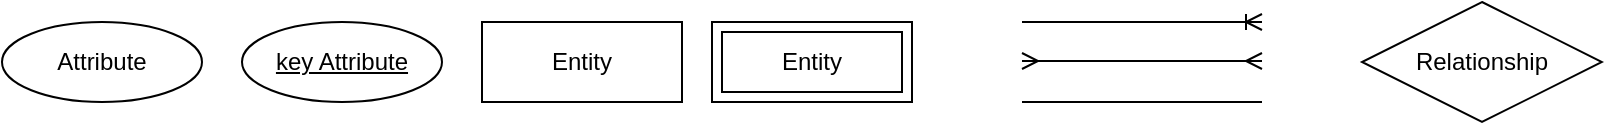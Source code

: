 <mxfile version="13.9.9" type="device"><diagram id="R2lEEEUBdFMjLlhIrx00" name="Page-1"><mxGraphModel dx="1086" dy="806" grid="1" gridSize="10" guides="1" tooltips="1" connect="1" arrows="1" fold="1" page="1" pageScale="1" pageWidth="850" pageHeight="1100" math="0" shadow="0" extFonts="Permanent Marker^https://fonts.googleapis.com/css?family=Permanent+Marker"><root><mxCell id="0"/><mxCell id="1" parent="0"/><mxCell id="CxnYrE6sN3gngD6PPDKP-2" value="Attribute" style="ellipse;whiteSpace=wrap;html=1;align=center;" vertex="1" parent="1"><mxGeometry x="20" y="20" width="100" height="40" as="geometry"/></mxCell><mxCell id="CxnYrE6sN3gngD6PPDKP-3" value="key Attribute" style="ellipse;whiteSpace=wrap;html=1;align=center;fontStyle=4;" vertex="1" parent="1"><mxGeometry x="140" y="20" width="100" height="40" as="geometry"/></mxCell><mxCell id="CxnYrE6sN3gngD6PPDKP-4" value="Entity" style="whiteSpace=wrap;html=1;align=center;" vertex="1" parent="1"><mxGeometry x="260" y="20" width="100" height="40" as="geometry"/></mxCell><mxCell id="CxnYrE6sN3gngD6PPDKP-5" value="Entity" style="shape=ext;margin=3;double=1;whiteSpace=wrap;html=1;align=center;" vertex="1" parent="1"><mxGeometry x="375" y="20" width="100" height="40" as="geometry"/></mxCell><mxCell id="CxnYrE6sN3gngD6PPDKP-6" value="Relationship" style="shape=rhombus;perimeter=rhombusPerimeter;whiteSpace=wrap;html=1;align=center;" vertex="1" parent="1"><mxGeometry x="700" y="10" width="120" height="60" as="geometry"/></mxCell><mxCell id="CxnYrE6sN3gngD6PPDKP-12" value="" style="edgeStyle=entityRelationEdgeStyle;fontSize=12;html=1;endArrow=ERoneToMany;" edge="1" parent="1"><mxGeometry width="100" height="100" relative="1" as="geometry"><mxPoint x="530" y="20" as="sourcePoint"/><mxPoint x="650" y="20" as="targetPoint"/></mxGeometry></mxCell><mxCell id="CxnYrE6sN3gngD6PPDKP-13" value="" style="edgeStyle=entityRelationEdgeStyle;fontSize=12;html=1;endArrow=ERmany;startArrow=ERmany;" edge="1" parent="1"><mxGeometry width="100" height="100" relative="1" as="geometry"><mxPoint x="530" y="39.5" as="sourcePoint"/><mxPoint x="650" y="39.5" as="targetPoint"/></mxGeometry></mxCell><mxCell id="CxnYrE6sN3gngD6PPDKP-25" value="" style="endArrow=none;html=1;rounded=0;" edge="1" parent="1"><mxGeometry relative="1" as="geometry"><mxPoint x="530" y="60" as="sourcePoint"/><mxPoint x="650" y="60" as="targetPoint"/><Array as="points"><mxPoint x="580" y="60"/></Array></mxGeometry></mxCell></root></mxGraphModel></diagram></mxfile>